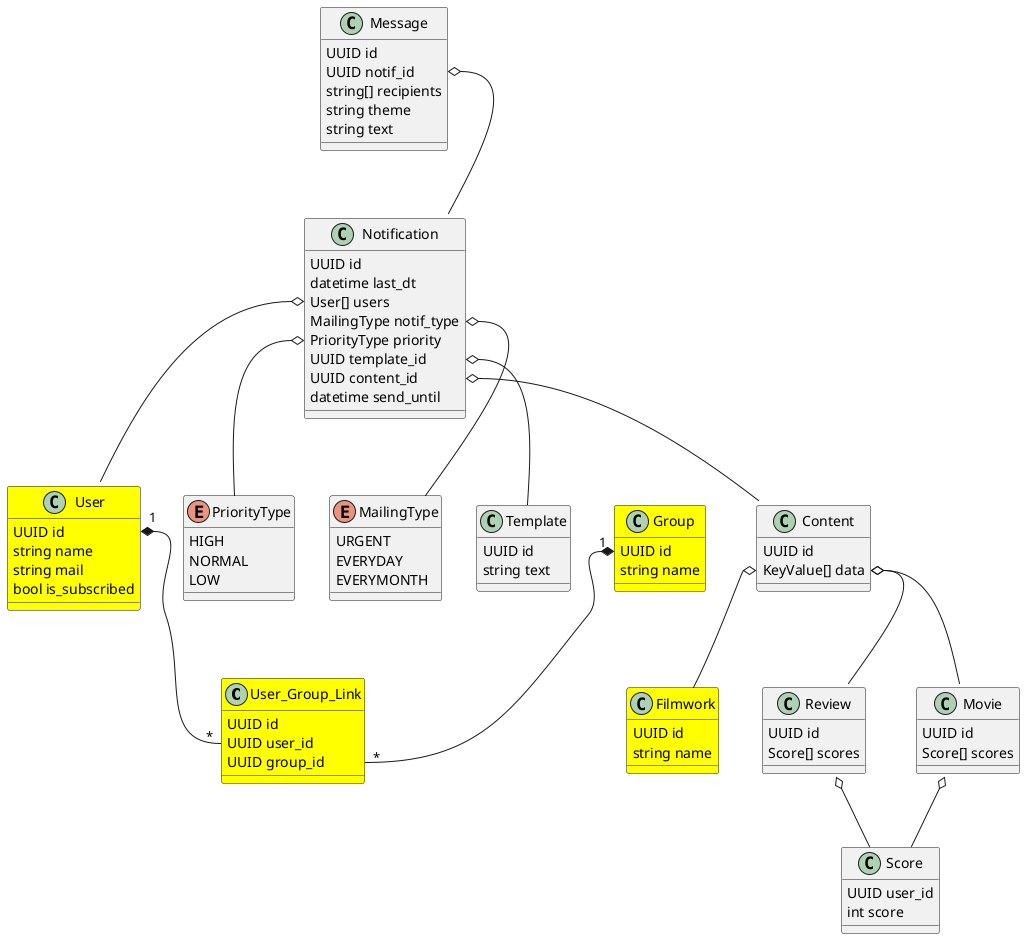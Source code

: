@startuml
'https://plantuml.com/class-diagram


    class User_Group_Link #yellow {
    UUID id
    UUID user_id
    UUID group_id
    }

    class User #yellow {
    UUID id
    string name
    string mail
    bool is_subscribed
    }

    class Group #yellow {
    UUID id
    string name
    }

    class Filmwork #yellow {
    UUID id
    string name
    }

    User::id "1" *-- "*" User_Group_Link::user_id
    Group::id "1" *-- "*" User_Group_Link::group_id


    enum PriorityType {
    HIGH
    NORMAL
    LOW
    }

    enum MailingType {
    URGENT
    EVERYDAY
    EVERYMONTH
    }

    class Notification {
    UUID id
    datetime last_dt
    User[] users
    MailingType notif_type
    PriorityType priority
    UUID template_id
    UUID content_id
    datetime send_until
    }

    class Template {
    UUID id
    string text
    }


    class Message {
    UUID id
    UUID notif_id
    string[] recipients
    string theme
    string text
    }

    Notification::priority o-- PriorityType
    Notification::notif_type o-- MailingType
    Notification::template_id o-- Template
    Message::notif_id o-- Notification


    class Content {
    UUID id
    KeyValue[] data
    }

    class Review {
    UUID id
    Score[] scores
    }

    class Movie {
    UUID id
    Score[] scores
    }

    class Score {
    UUID user_id
    int score
    }

    Movie::user_id o-- Score
    Review::user_id o-- Score
    Content::data o-- Movie
    Content::data o-- Review
    Content::data o-- Filmwork

Notification::content_id o-- Content
Notification::users o-- User


@enduml